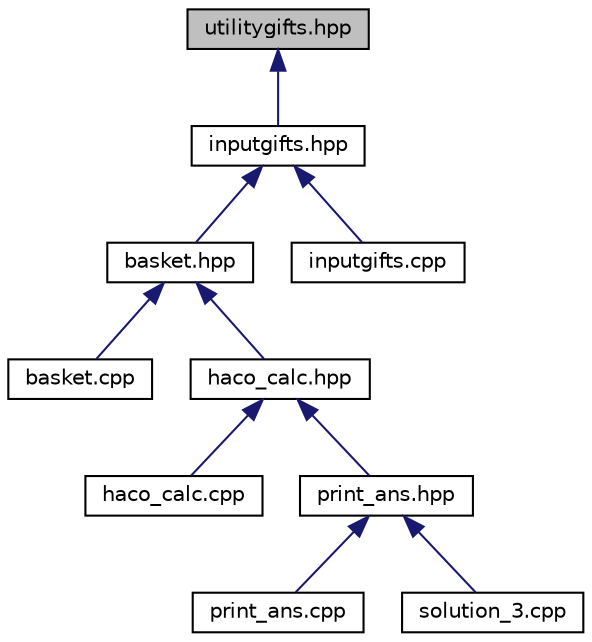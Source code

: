 digraph "utilitygifts.hpp"
{
  edge [fontname="Helvetica",fontsize="10",labelfontname="Helvetica",labelfontsize="10"];
  node [fontname="Helvetica",fontsize="10",shape=record];
  Node1 [label="utilitygifts.hpp",height=0.2,width=0.4,color="black", fillcolor="grey75", style="filled", fontcolor="black"];
  Node1 -> Node2 [dir="back",color="midnightblue",fontsize="10",style="solid",fontname="Helvetica"];
  Node2 [label="inputgifts.hpp",height=0.2,width=0.4,color="black", fillcolor="white", style="filled",URL="$inputgifts_8hpp.html"];
  Node2 -> Node3 [dir="back",color="midnightblue",fontsize="10",style="solid",fontname="Helvetica"];
  Node3 [label="basket.hpp",height=0.2,width=0.4,color="black", fillcolor="white", style="filled",URL="$basket_8hpp.html"];
  Node3 -> Node4 [dir="back",color="midnightblue",fontsize="10",style="solid",fontname="Helvetica"];
  Node4 [label="basket.cpp",height=0.2,width=0.4,color="black", fillcolor="white", style="filled",URL="$basket_8cpp.html"];
  Node3 -> Node5 [dir="back",color="midnightblue",fontsize="10",style="solid",fontname="Helvetica"];
  Node5 [label="haco_calc.hpp",height=0.2,width=0.4,color="black", fillcolor="white", style="filled",URL="$haco__calc_8hpp.html"];
  Node5 -> Node6 [dir="back",color="midnightblue",fontsize="10",style="solid",fontname="Helvetica"];
  Node6 [label="haco_calc.cpp",height=0.2,width=0.4,color="black", fillcolor="white", style="filled",URL="$haco__calc_8cpp.html"];
  Node5 -> Node7 [dir="back",color="midnightblue",fontsize="10",style="solid",fontname="Helvetica"];
  Node7 [label="print_ans.hpp",height=0.2,width=0.4,color="black", fillcolor="white", style="filled",URL="$print__ans_8hpp.html"];
  Node7 -> Node8 [dir="back",color="midnightblue",fontsize="10",style="solid",fontname="Helvetica"];
  Node8 [label="print_ans.cpp",height=0.2,width=0.4,color="black", fillcolor="white", style="filled",URL="$print__ans_8cpp.html"];
  Node7 -> Node9 [dir="back",color="midnightblue",fontsize="10",style="solid",fontname="Helvetica"];
  Node9 [label="solution_3.cpp",height=0.2,width=0.4,color="black", fillcolor="white", style="filled",URL="$solution__3_8cpp.html"];
  Node2 -> Node10 [dir="back",color="midnightblue",fontsize="10",style="solid",fontname="Helvetica"];
  Node10 [label="inputgifts.cpp",height=0.2,width=0.4,color="black", fillcolor="white", style="filled",URL="$inputgifts_8cpp.html"];
}
